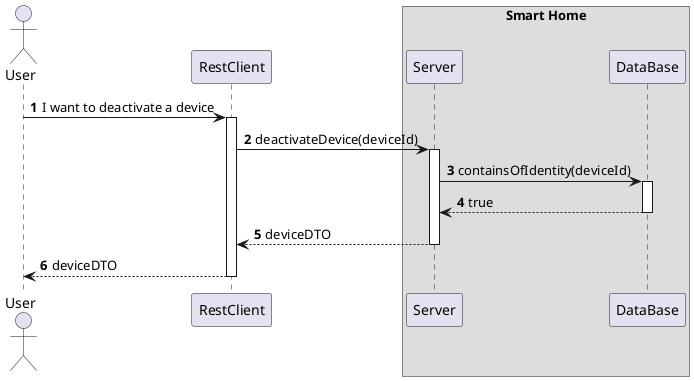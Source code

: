@startuml
'https://plantuml.com/sequence-diagram
!pragma layout smetana

autonumber

actor "User" as User
participant "RestClient" as RC
box "Smart Home"
    participant "Server" as SV
    participant "DataBase" as DB
end box



User -> RC : I want to deactivate a device
activate RC

RC -> SV : deactivateDevice(deviceId)
activate SV

SV -> DB : containsOfIdentity(deviceId)
activate DB

DB --> SV : true
deactivate DB

SV --> RC : deviceDTO
deactivate SV

RC --> User : deviceDTO
deactivate RC
@enduml